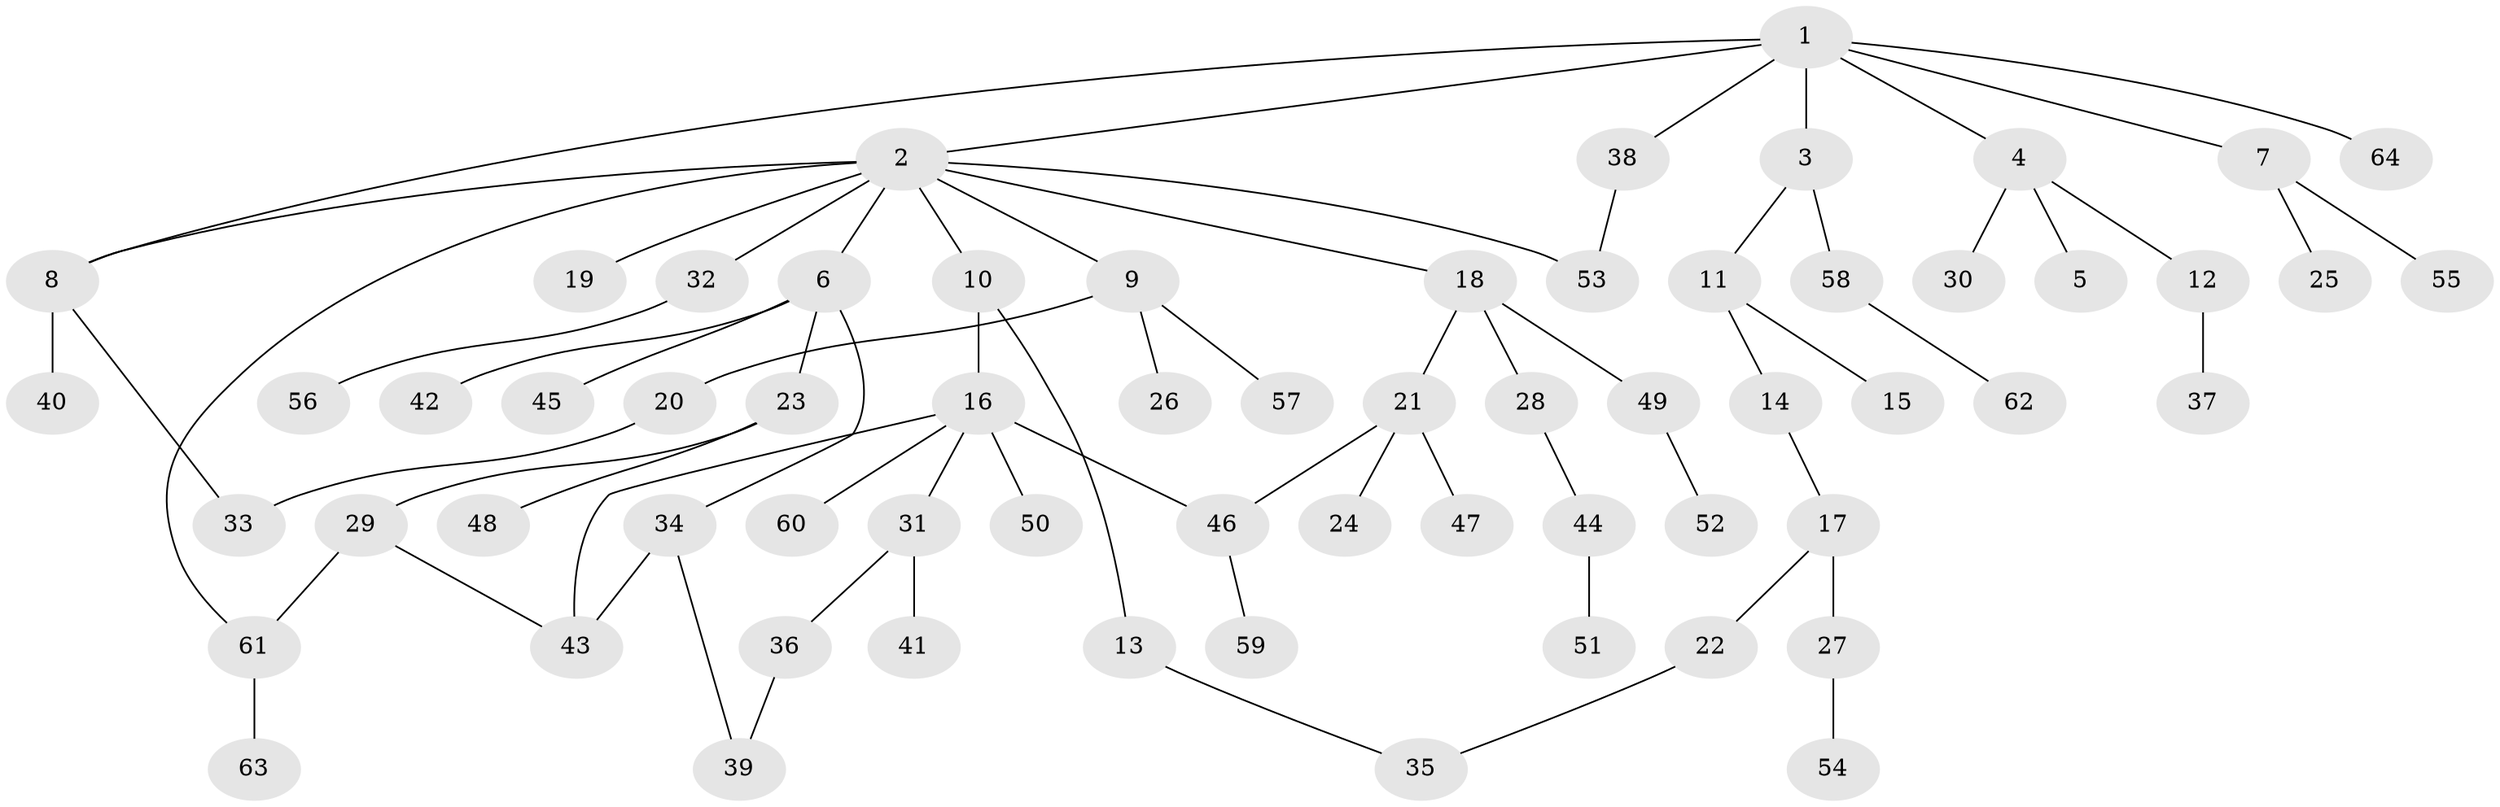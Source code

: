 // coarse degree distribution, {8: 0.023809523809523808, 10: 0.023809523809523808, 4: 0.14285714285714285, 1: 0.4523809523809524, 2: 0.19047619047619047, 3: 0.14285714285714285, 5: 0.023809523809523808}
// Generated by graph-tools (version 1.1) at 2025/41/03/06/25 10:41:25]
// undirected, 64 vertices, 72 edges
graph export_dot {
graph [start="1"]
  node [color=gray90,style=filled];
  1;
  2;
  3;
  4;
  5;
  6;
  7;
  8;
  9;
  10;
  11;
  12;
  13;
  14;
  15;
  16;
  17;
  18;
  19;
  20;
  21;
  22;
  23;
  24;
  25;
  26;
  27;
  28;
  29;
  30;
  31;
  32;
  33;
  34;
  35;
  36;
  37;
  38;
  39;
  40;
  41;
  42;
  43;
  44;
  45;
  46;
  47;
  48;
  49;
  50;
  51;
  52;
  53;
  54;
  55;
  56;
  57;
  58;
  59;
  60;
  61;
  62;
  63;
  64;
  1 -- 2;
  1 -- 3;
  1 -- 4;
  1 -- 7;
  1 -- 8;
  1 -- 38;
  1 -- 64;
  2 -- 6;
  2 -- 9;
  2 -- 10;
  2 -- 18;
  2 -- 19;
  2 -- 32;
  2 -- 53;
  2 -- 8;
  2 -- 61;
  3 -- 11;
  3 -- 58;
  4 -- 5;
  4 -- 12;
  4 -- 30;
  6 -- 23;
  6 -- 34;
  6 -- 42;
  6 -- 45;
  7 -- 25;
  7 -- 55;
  8 -- 33;
  8 -- 40;
  9 -- 20;
  9 -- 26;
  9 -- 57;
  10 -- 13;
  10 -- 16;
  11 -- 14;
  11 -- 15;
  12 -- 37;
  13 -- 35;
  14 -- 17;
  16 -- 31;
  16 -- 43;
  16 -- 46;
  16 -- 50;
  16 -- 60;
  17 -- 22;
  17 -- 27;
  18 -- 21;
  18 -- 28;
  18 -- 49;
  20 -- 33;
  21 -- 24;
  21 -- 47;
  21 -- 46;
  22 -- 35;
  23 -- 29;
  23 -- 48;
  27 -- 54;
  28 -- 44;
  29 -- 61;
  29 -- 43;
  31 -- 36;
  31 -- 41;
  32 -- 56;
  34 -- 43;
  34 -- 39;
  36 -- 39;
  38 -- 53;
  44 -- 51;
  46 -- 59;
  49 -- 52;
  58 -- 62;
  61 -- 63;
}

